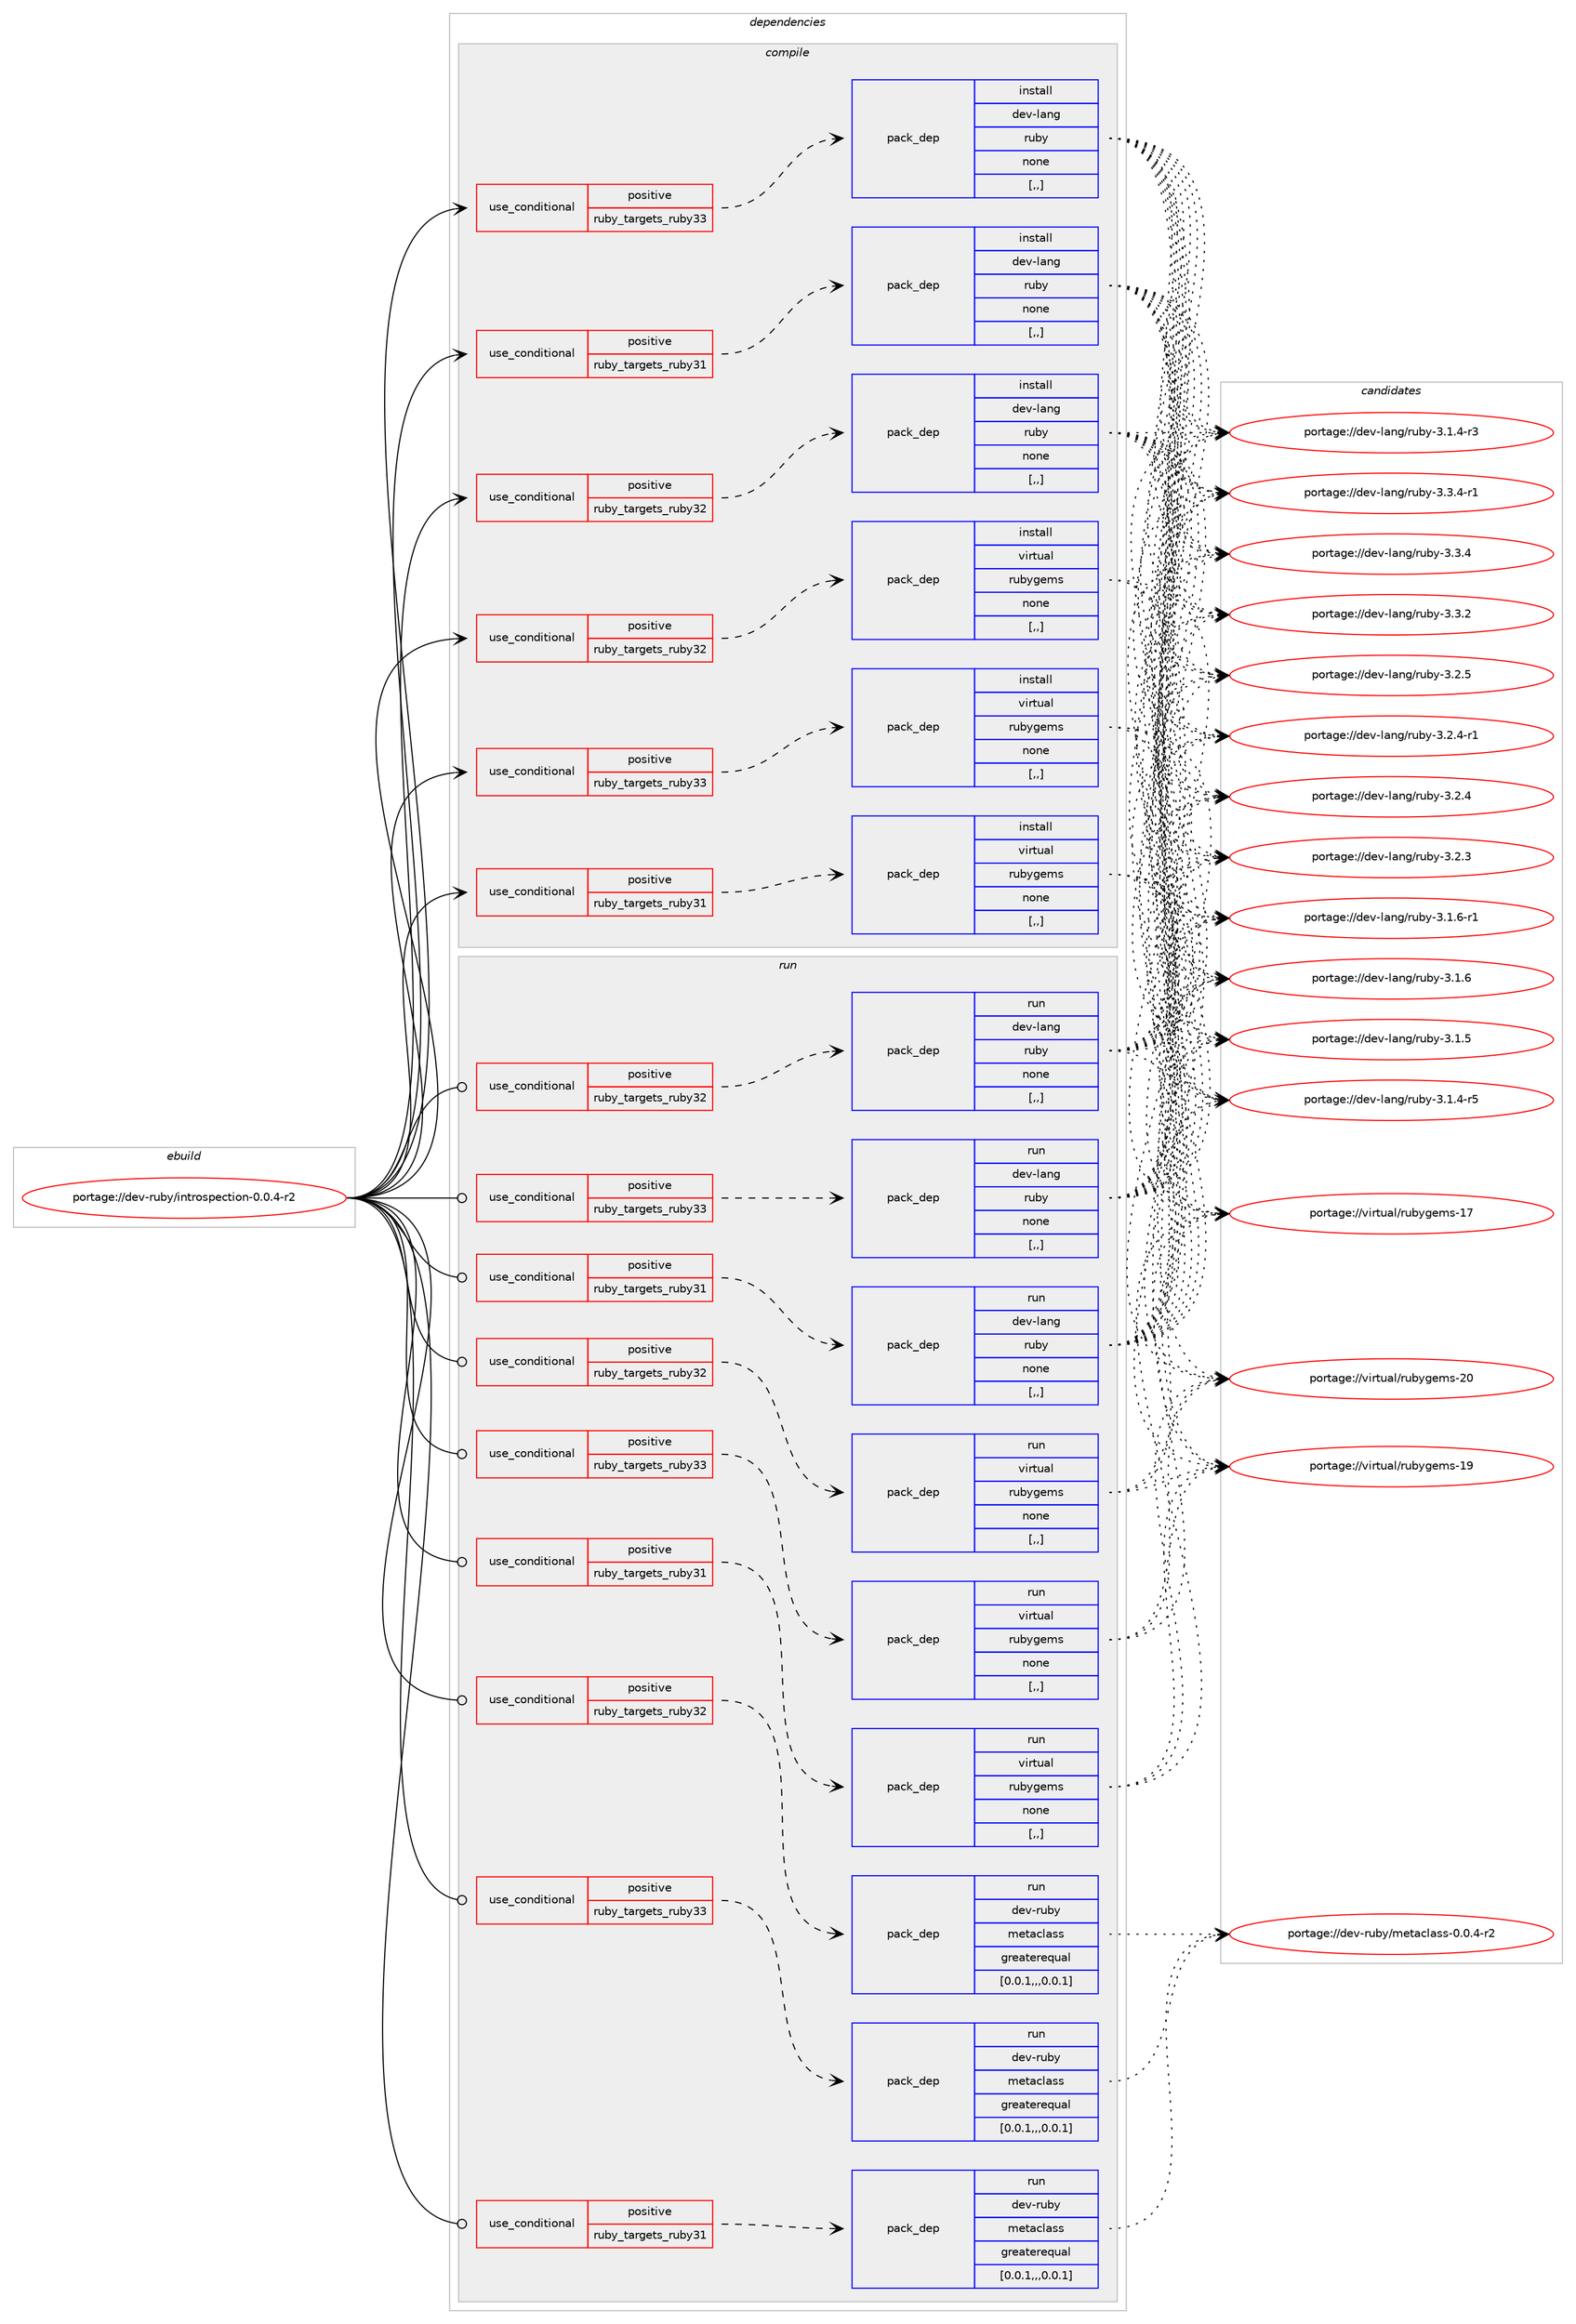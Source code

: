 digraph prolog {

# *************
# Graph options
# *************

newrank=true;
concentrate=true;
compound=true;
graph [rankdir=LR,fontname=Helvetica,fontsize=10,ranksep=1.5];#, ranksep=2.5, nodesep=0.2];
edge  [arrowhead=vee];
node  [fontname=Helvetica,fontsize=10];

# **********
# The ebuild
# **********

subgraph cluster_leftcol {
color=gray;
label=<<i>ebuild</i>>;
id [label="portage://dev-ruby/introspection-0.0.4-r2", color=red, width=4, href="../dev-ruby/introspection-0.0.4-r2.svg"];
}

# ****************
# The dependencies
# ****************

subgraph cluster_midcol {
color=gray;
label=<<i>dependencies</i>>;
subgraph cluster_compile {
fillcolor="#eeeeee";
style=filled;
label=<<i>compile</i>>;
subgraph cond49287 {
dependency187136 [label=<<TABLE BORDER="0" CELLBORDER="1" CELLSPACING="0" CELLPADDING="4"><TR><TD ROWSPAN="3" CELLPADDING="10">use_conditional</TD></TR><TR><TD>positive</TD></TR><TR><TD>ruby_targets_ruby31</TD></TR></TABLE>>, shape=none, color=red];
subgraph pack136520 {
dependency187137 [label=<<TABLE BORDER="0" CELLBORDER="1" CELLSPACING="0" CELLPADDING="4" WIDTH="220"><TR><TD ROWSPAN="6" CELLPADDING="30">pack_dep</TD></TR><TR><TD WIDTH="110">install</TD></TR><TR><TD>dev-lang</TD></TR><TR><TD>ruby</TD></TR><TR><TD>none</TD></TR><TR><TD>[,,]</TD></TR></TABLE>>, shape=none, color=blue];
}
dependency187136:e -> dependency187137:w [weight=20,style="dashed",arrowhead="vee"];
}
id:e -> dependency187136:w [weight=20,style="solid",arrowhead="vee"];
subgraph cond49288 {
dependency187138 [label=<<TABLE BORDER="0" CELLBORDER="1" CELLSPACING="0" CELLPADDING="4"><TR><TD ROWSPAN="3" CELLPADDING="10">use_conditional</TD></TR><TR><TD>positive</TD></TR><TR><TD>ruby_targets_ruby31</TD></TR></TABLE>>, shape=none, color=red];
subgraph pack136521 {
dependency187139 [label=<<TABLE BORDER="0" CELLBORDER="1" CELLSPACING="0" CELLPADDING="4" WIDTH="220"><TR><TD ROWSPAN="6" CELLPADDING="30">pack_dep</TD></TR><TR><TD WIDTH="110">install</TD></TR><TR><TD>virtual</TD></TR><TR><TD>rubygems</TD></TR><TR><TD>none</TD></TR><TR><TD>[,,]</TD></TR></TABLE>>, shape=none, color=blue];
}
dependency187138:e -> dependency187139:w [weight=20,style="dashed",arrowhead="vee"];
}
id:e -> dependency187138:w [weight=20,style="solid",arrowhead="vee"];
subgraph cond49289 {
dependency187140 [label=<<TABLE BORDER="0" CELLBORDER="1" CELLSPACING="0" CELLPADDING="4"><TR><TD ROWSPAN="3" CELLPADDING="10">use_conditional</TD></TR><TR><TD>positive</TD></TR><TR><TD>ruby_targets_ruby32</TD></TR></TABLE>>, shape=none, color=red];
subgraph pack136522 {
dependency187141 [label=<<TABLE BORDER="0" CELLBORDER="1" CELLSPACING="0" CELLPADDING="4" WIDTH="220"><TR><TD ROWSPAN="6" CELLPADDING="30">pack_dep</TD></TR><TR><TD WIDTH="110">install</TD></TR><TR><TD>dev-lang</TD></TR><TR><TD>ruby</TD></TR><TR><TD>none</TD></TR><TR><TD>[,,]</TD></TR></TABLE>>, shape=none, color=blue];
}
dependency187140:e -> dependency187141:w [weight=20,style="dashed",arrowhead="vee"];
}
id:e -> dependency187140:w [weight=20,style="solid",arrowhead="vee"];
subgraph cond49290 {
dependency187142 [label=<<TABLE BORDER="0" CELLBORDER="1" CELLSPACING="0" CELLPADDING="4"><TR><TD ROWSPAN="3" CELLPADDING="10">use_conditional</TD></TR><TR><TD>positive</TD></TR><TR><TD>ruby_targets_ruby32</TD></TR></TABLE>>, shape=none, color=red];
subgraph pack136523 {
dependency187143 [label=<<TABLE BORDER="0" CELLBORDER="1" CELLSPACING="0" CELLPADDING="4" WIDTH="220"><TR><TD ROWSPAN="6" CELLPADDING="30">pack_dep</TD></TR><TR><TD WIDTH="110">install</TD></TR><TR><TD>virtual</TD></TR><TR><TD>rubygems</TD></TR><TR><TD>none</TD></TR><TR><TD>[,,]</TD></TR></TABLE>>, shape=none, color=blue];
}
dependency187142:e -> dependency187143:w [weight=20,style="dashed",arrowhead="vee"];
}
id:e -> dependency187142:w [weight=20,style="solid",arrowhead="vee"];
subgraph cond49291 {
dependency187144 [label=<<TABLE BORDER="0" CELLBORDER="1" CELLSPACING="0" CELLPADDING="4"><TR><TD ROWSPAN="3" CELLPADDING="10">use_conditional</TD></TR><TR><TD>positive</TD></TR><TR><TD>ruby_targets_ruby33</TD></TR></TABLE>>, shape=none, color=red];
subgraph pack136524 {
dependency187145 [label=<<TABLE BORDER="0" CELLBORDER="1" CELLSPACING="0" CELLPADDING="4" WIDTH="220"><TR><TD ROWSPAN="6" CELLPADDING="30">pack_dep</TD></TR><TR><TD WIDTH="110">install</TD></TR><TR><TD>dev-lang</TD></TR><TR><TD>ruby</TD></TR><TR><TD>none</TD></TR><TR><TD>[,,]</TD></TR></TABLE>>, shape=none, color=blue];
}
dependency187144:e -> dependency187145:w [weight=20,style="dashed",arrowhead="vee"];
}
id:e -> dependency187144:w [weight=20,style="solid",arrowhead="vee"];
subgraph cond49292 {
dependency187146 [label=<<TABLE BORDER="0" CELLBORDER="1" CELLSPACING="0" CELLPADDING="4"><TR><TD ROWSPAN="3" CELLPADDING="10">use_conditional</TD></TR><TR><TD>positive</TD></TR><TR><TD>ruby_targets_ruby33</TD></TR></TABLE>>, shape=none, color=red];
subgraph pack136525 {
dependency187147 [label=<<TABLE BORDER="0" CELLBORDER="1" CELLSPACING="0" CELLPADDING="4" WIDTH="220"><TR><TD ROWSPAN="6" CELLPADDING="30">pack_dep</TD></TR><TR><TD WIDTH="110">install</TD></TR><TR><TD>virtual</TD></TR><TR><TD>rubygems</TD></TR><TR><TD>none</TD></TR><TR><TD>[,,]</TD></TR></TABLE>>, shape=none, color=blue];
}
dependency187146:e -> dependency187147:w [weight=20,style="dashed",arrowhead="vee"];
}
id:e -> dependency187146:w [weight=20,style="solid",arrowhead="vee"];
}
subgraph cluster_compileandrun {
fillcolor="#eeeeee";
style=filled;
label=<<i>compile and run</i>>;
}
subgraph cluster_run {
fillcolor="#eeeeee";
style=filled;
label=<<i>run</i>>;
subgraph cond49293 {
dependency187148 [label=<<TABLE BORDER="0" CELLBORDER="1" CELLSPACING="0" CELLPADDING="4"><TR><TD ROWSPAN="3" CELLPADDING="10">use_conditional</TD></TR><TR><TD>positive</TD></TR><TR><TD>ruby_targets_ruby31</TD></TR></TABLE>>, shape=none, color=red];
subgraph pack136526 {
dependency187149 [label=<<TABLE BORDER="0" CELLBORDER="1" CELLSPACING="0" CELLPADDING="4" WIDTH="220"><TR><TD ROWSPAN="6" CELLPADDING="30">pack_dep</TD></TR><TR><TD WIDTH="110">run</TD></TR><TR><TD>dev-lang</TD></TR><TR><TD>ruby</TD></TR><TR><TD>none</TD></TR><TR><TD>[,,]</TD></TR></TABLE>>, shape=none, color=blue];
}
dependency187148:e -> dependency187149:w [weight=20,style="dashed",arrowhead="vee"];
}
id:e -> dependency187148:w [weight=20,style="solid",arrowhead="odot"];
subgraph cond49294 {
dependency187150 [label=<<TABLE BORDER="0" CELLBORDER="1" CELLSPACING="0" CELLPADDING="4"><TR><TD ROWSPAN="3" CELLPADDING="10">use_conditional</TD></TR><TR><TD>positive</TD></TR><TR><TD>ruby_targets_ruby31</TD></TR></TABLE>>, shape=none, color=red];
subgraph pack136527 {
dependency187151 [label=<<TABLE BORDER="0" CELLBORDER="1" CELLSPACING="0" CELLPADDING="4" WIDTH="220"><TR><TD ROWSPAN="6" CELLPADDING="30">pack_dep</TD></TR><TR><TD WIDTH="110">run</TD></TR><TR><TD>dev-ruby</TD></TR><TR><TD>metaclass</TD></TR><TR><TD>greaterequal</TD></TR><TR><TD>[0.0.1,,,0.0.1]</TD></TR></TABLE>>, shape=none, color=blue];
}
dependency187150:e -> dependency187151:w [weight=20,style="dashed",arrowhead="vee"];
}
id:e -> dependency187150:w [weight=20,style="solid",arrowhead="odot"];
subgraph cond49295 {
dependency187152 [label=<<TABLE BORDER="0" CELLBORDER="1" CELLSPACING="0" CELLPADDING="4"><TR><TD ROWSPAN="3" CELLPADDING="10">use_conditional</TD></TR><TR><TD>positive</TD></TR><TR><TD>ruby_targets_ruby31</TD></TR></TABLE>>, shape=none, color=red];
subgraph pack136528 {
dependency187153 [label=<<TABLE BORDER="0" CELLBORDER="1" CELLSPACING="0" CELLPADDING="4" WIDTH="220"><TR><TD ROWSPAN="6" CELLPADDING="30">pack_dep</TD></TR><TR><TD WIDTH="110">run</TD></TR><TR><TD>virtual</TD></TR><TR><TD>rubygems</TD></TR><TR><TD>none</TD></TR><TR><TD>[,,]</TD></TR></TABLE>>, shape=none, color=blue];
}
dependency187152:e -> dependency187153:w [weight=20,style="dashed",arrowhead="vee"];
}
id:e -> dependency187152:w [weight=20,style="solid",arrowhead="odot"];
subgraph cond49296 {
dependency187154 [label=<<TABLE BORDER="0" CELLBORDER="1" CELLSPACING="0" CELLPADDING="4"><TR><TD ROWSPAN="3" CELLPADDING="10">use_conditional</TD></TR><TR><TD>positive</TD></TR><TR><TD>ruby_targets_ruby32</TD></TR></TABLE>>, shape=none, color=red];
subgraph pack136529 {
dependency187155 [label=<<TABLE BORDER="0" CELLBORDER="1" CELLSPACING="0" CELLPADDING="4" WIDTH="220"><TR><TD ROWSPAN="6" CELLPADDING="30">pack_dep</TD></TR><TR><TD WIDTH="110">run</TD></TR><TR><TD>dev-lang</TD></TR><TR><TD>ruby</TD></TR><TR><TD>none</TD></TR><TR><TD>[,,]</TD></TR></TABLE>>, shape=none, color=blue];
}
dependency187154:e -> dependency187155:w [weight=20,style="dashed",arrowhead="vee"];
}
id:e -> dependency187154:w [weight=20,style="solid",arrowhead="odot"];
subgraph cond49297 {
dependency187156 [label=<<TABLE BORDER="0" CELLBORDER="1" CELLSPACING="0" CELLPADDING="4"><TR><TD ROWSPAN="3" CELLPADDING="10">use_conditional</TD></TR><TR><TD>positive</TD></TR><TR><TD>ruby_targets_ruby32</TD></TR></TABLE>>, shape=none, color=red];
subgraph pack136530 {
dependency187157 [label=<<TABLE BORDER="0" CELLBORDER="1" CELLSPACING="0" CELLPADDING="4" WIDTH="220"><TR><TD ROWSPAN="6" CELLPADDING="30">pack_dep</TD></TR><TR><TD WIDTH="110">run</TD></TR><TR><TD>dev-ruby</TD></TR><TR><TD>metaclass</TD></TR><TR><TD>greaterequal</TD></TR><TR><TD>[0.0.1,,,0.0.1]</TD></TR></TABLE>>, shape=none, color=blue];
}
dependency187156:e -> dependency187157:w [weight=20,style="dashed",arrowhead="vee"];
}
id:e -> dependency187156:w [weight=20,style="solid",arrowhead="odot"];
subgraph cond49298 {
dependency187158 [label=<<TABLE BORDER="0" CELLBORDER="1" CELLSPACING="0" CELLPADDING="4"><TR><TD ROWSPAN="3" CELLPADDING="10">use_conditional</TD></TR><TR><TD>positive</TD></TR><TR><TD>ruby_targets_ruby32</TD></TR></TABLE>>, shape=none, color=red];
subgraph pack136531 {
dependency187159 [label=<<TABLE BORDER="0" CELLBORDER="1" CELLSPACING="0" CELLPADDING="4" WIDTH="220"><TR><TD ROWSPAN="6" CELLPADDING="30">pack_dep</TD></TR><TR><TD WIDTH="110">run</TD></TR><TR><TD>virtual</TD></TR><TR><TD>rubygems</TD></TR><TR><TD>none</TD></TR><TR><TD>[,,]</TD></TR></TABLE>>, shape=none, color=blue];
}
dependency187158:e -> dependency187159:w [weight=20,style="dashed",arrowhead="vee"];
}
id:e -> dependency187158:w [weight=20,style="solid",arrowhead="odot"];
subgraph cond49299 {
dependency187160 [label=<<TABLE BORDER="0" CELLBORDER="1" CELLSPACING="0" CELLPADDING="4"><TR><TD ROWSPAN="3" CELLPADDING="10">use_conditional</TD></TR><TR><TD>positive</TD></TR><TR><TD>ruby_targets_ruby33</TD></TR></TABLE>>, shape=none, color=red];
subgraph pack136532 {
dependency187161 [label=<<TABLE BORDER="0" CELLBORDER="1" CELLSPACING="0" CELLPADDING="4" WIDTH="220"><TR><TD ROWSPAN="6" CELLPADDING="30">pack_dep</TD></TR><TR><TD WIDTH="110">run</TD></TR><TR><TD>dev-lang</TD></TR><TR><TD>ruby</TD></TR><TR><TD>none</TD></TR><TR><TD>[,,]</TD></TR></TABLE>>, shape=none, color=blue];
}
dependency187160:e -> dependency187161:w [weight=20,style="dashed",arrowhead="vee"];
}
id:e -> dependency187160:w [weight=20,style="solid",arrowhead="odot"];
subgraph cond49300 {
dependency187162 [label=<<TABLE BORDER="0" CELLBORDER="1" CELLSPACING="0" CELLPADDING="4"><TR><TD ROWSPAN="3" CELLPADDING="10">use_conditional</TD></TR><TR><TD>positive</TD></TR><TR><TD>ruby_targets_ruby33</TD></TR></TABLE>>, shape=none, color=red];
subgraph pack136533 {
dependency187163 [label=<<TABLE BORDER="0" CELLBORDER="1" CELLSPACING="0" CELLPADDING="4" WIDTH="220"><TR><TD ROWSPAN="6" CELLPADDING="30">pack_dep</TD></TR><TR><TD WIDTH="110">run</TD></TR><TR><TD>dev-ruby</TD></TR><TR><TD>metaclass</TD></TR><TR><TD>greaterequal</TD></TR><TR><TD>[0.0.1,,,0.0.1]</TD></TR></TABLE>>, shape=none, color=blue];
}
dependency187162:e -> dependency187163:w [weight=20,style="dashed",arrowhead="vee"];
}
id:e -> dependency187162:w [weight=20,style="solid",arrowhead="odot"];
subgraph cond49301 {
dependency187164 [label=<<TABLE BORDER="0" CELLBORDER="1" CELLSPACING="0" CELLPADDING="4"><TR><TD ROWSPAN="3" CELLPADDING="10">use_conditional</TD></TR><TR><TD>positive</TD></TR><TR><TD>ruby_targets_ruby33</TD></TR></TABLE>>, shape=none, color=red];
subgraph pack136534 {
dependency187165 [label=<<TABLE BORDER="0" CELLBORDER="1" CELLSPACING="0" CELLPADDING="4" WIDTH="220"><TR><TD ROWSPAN="6" CELLPADDING="30">pack_dep</TD></TR><TR><TD WIDTH="110">run</TD></TR><TR><TD>virtual</TD></TR><TR><TD>rubygems</TD></TR><TR><TD>none</TD></TR><TR><TD>[,,]</TD></TR></TABLE>>, shape=none, color=blue];
}
dependency187164:e -> dependency187165:w [weight=20,style="dashed",arrowhead="vee"];
}
id:e -> dependency187164:w [weight=20,style="solid",arrowhead="odot"];
}
}

# **************
# The candidates
# **************

subgraph cluster_choices {
rank=same;
color=gray;
label=<<i>candidates</i>>;

subgraph choice136520 {
color=black;
nodesep=1;
choice100101118451089711010347114117981214551465146524511449 [label="portage://dev-lang/ruby-3.3.4-r1", color=red, width=4,href="../dev-lang/ruby-3.3.4-r1.svg"];
choice10010111845108971101034711411798121455146514652 [label="portage://dev-lang/ruby-3.3.4", color=red, width=4,href="../dev-lang/ruby-3.3.4.svg"];
choice10010111845108971101034711411798121455146514650 [label="portage://dev-lang/ruby-3.3.2", color=red, width=4,href="../dev-lang/ruby-3.3.2.svg"];
choice10010111845108971101034711411798121455146504653 [label="portage://dev-lang/ruby-3.2.5", color=red, width=4,href="../dev-lang/ruby-3.2.5.svg"];
choice100101118451089711010347114117981214551465046524511449 [label="portage://dev-lang/ruby-3.2.4-r1", color=red, width=4,href="../dev-lang/ruby-3.2.4-r1.svg"];
choice10010111845108971101034711411798121455146504652 [label="portage://dev-lang/ruby-3.2.4", color=red, width=4,href="../dev-lang/ruby-3.2.4.svg"];
choice10010111845108971101034711411798121455146504651 [label="portage://dev-lang/ruby-3.2.3", color=red, width=4,href="../dev-lang/ruby-3.2.3.svg"];
choice100101118451089711010347114117981214551464946544511449 [label="portage://dev-lang/ruby-3.1.6-r1", color=red, width=4,href="../dev-lang/ruby-3.1.6-r1.svg"];
choice10010111845108971101034711411798121455146494654 [label="portage://dev-lang/ruby-3.1.6", color=red, width=4,href="../dev-lang/ruby-3.1.6.svg"];
choice10010111845108971101034711411798121455146494653 [label="portage://dev-lang/ruby-3.1.5", color=red, width=4,href="../dev-lang/ruby-3.1.5.svg"];
choice100101118451089711010347114117981214551464946524511453 [label="portage://dev-lang/ruby-3.1.4-r5", color=red, width=4,href="../dev-lang/ruby-3.1.4-r5.svg"];
choice100101118451089711010347114117981214551464946524511451 [label="portage://dev-lang/ruby-3.1.4-r3", color=red, width=4,href="../dev-lang/ruby-3.1.4-r3.svg"];
dependency187137:e -> choice100101118451089711010347114117981214551465146524511449:w [style=dotted,weight="100"];
dependency187137:e -> choice10010111845108971101034711411798121455146514652:w [style=dotted,weight="100"];
dependency187137:e -> choice10010111845108971101034711411798121455146514650:w [style=dotted,weight="100"];
dependency187137:e -> choice10010111845108971101034711411798121455146504653:w [style=dotted,weight="100"];
dependency187137:e -> choice100101118451089711010347114117981214551465046524511449:w [style=dotted,weight="100"];
dependency187137:e -> choice10010111845108971101034711411798121455146504652:w [style=dotted,weight="100"];
dependency187137:e -> choice10010111845108971101034711411798121455146504651:w [style=dotted,weight="100"];
dependency187137:e -> choice100101118451089711010347114117981214551464946544511449:w [style=dotted,weight="100"];
dependency187137:e -> choice10010111845108971101034711411798121455146494654:w [style=dotted,weight="100"];
dependency187137:e -> choice10010111845108971101034711411798121455146494653:w [style=dotted,weight="100"];
dependency187137:e -> choice100101118451089711010347114117981214551464946524511453:w [style=dotted,weight="100"];
dependency187137:e -> choice100101118451089711010347114117981214551464946524511451:w [style=dotted,weight="100"];
}
subgraph choice136521 {
color=black;
nodesep=1;
choice118105114116117971084711411798121103101109115455048 [label="portage://virtual/rubygems-20", color=red, width=4,href="../virtual/rubygems-20.svg"];
choice118105114116117971084711411798121103101109115454957 [label="portage://virtual/rubygems-19", color=red, width=4,href="../virtual/rubygems-19.svg"];
choice118105114116117971084711411798121103101109115454955 [label="portage://virtual/rubygems-17", color=red, width=4,href="../virtual/rubygems-17.svg"];
dependency187139:e -> choice118105114116117971084711411798121103101109115455048:w [style=dotted,weight="100"];
dependency187139:e -> choice118105114116117971084711411798121103101109115454957:w [style=dotted,weight="100"];
dependency187139:e -> choice118105114116117971084711411798121103101109115454955:w [style=dotted,weight="100"];
}
subgraph choice136522 {
color=black;
nodesep=1;
choice100101118451089711010347114117981214551465146524511449 [label="portage://dev-lang/ruby-3.3.4-r1", color=red, width=4,href="../dev-lang/ruby-3.3.4-r1.svg"];
choice10010111845108971101034711411798121455146514652 [label="portage://dev-lang/ruby-3.3.4", color=red, width=4,href="../dev-lang/ruby-3.3.4.svg"];
choice10010111845108971101034711411798121455146514650 [label="portage://dev-lang/ruby-3.3.2", color=red, width=4,href="../dev-lang/ruby-3.3.2.svg"];
choice10010111845108971101034711411798121455146504653 [label="portage://dev-lang/ruby-3.2.5", color=red, width=4,href="../dev-lang/ruby-3.2.5.svg"];
choice100101118451089711010347114117981214551465046524511449 [label="portage://dev-lang/ruby-3.2.4-r1", color=red, width=4,href="../dev-lang/ruby-3.2.4-r1.svg"];
choice10010111845108971101034711411798121455146504652 [label="portage://dev-lang/ruby-3.2.4", color=red, width=4,href="../dev-lang/ruby-3.2.4.svg"];
choice10010111845108971101034711411798121455146504651 [label="portage://dev-lang/ruby-3.2.3", color=red, width=4,href="../dev-lang/ruby-3.2.3.svg"];
choice100101118451089711010347114117981214551464946544511449 [label="portage://dev-lang/ruby-3.1.6-r1", color=red, width=4,href="../dev-lang/ruby-3.1.6-r1.svg"];
choice10010111845108971101034711411798121455146494654 [label="portage://dev-lang/ruby-3.1.6", color=red, width=4,href="../dev-lang/ruby-3.1.6.svg"];
choice10010111845108971101034711411798121455146494653 [label="portage://dev-lang/ruby-3.1.5", color=red, width=4,href="../dev-lang/ruby-3.1.5.svg"];
choice100101118451089711010347114117981214551464946524511453 [label="portage://dev-lang/ruby-3.1.4-r5", color=red, width=4,href="../dev-lang/ruby-3.1.4-r5.svg"];
choice100101118451089711010347114117981214551464946524511451 [label="portage://dev-lang/ruby-3.1.4-r3", color=red, width=4,href="../dev-lang/ruby-3.1.4-r3.svg"];
dependency187141:e -> choice100101118451089711010347114117981214551465146524511449:w [style=dotted,weight="100"];
dependency187141:e -> choice10010111845108971101034711411798121455146514652:w [style=dotted,weight="100"];
dependency187141:e -> choice10010111845108971101034711411798121455146514650:w [style=dotted,weight="100"];
dependency187141:e -> choice10010111845108971101034711411798121455146504653:w [style=dotted,weight="100"];
dependency187141:e -> choice100101118451089711010347114117981214551465046524511449:w [style=dotted,weight="100"];
dependency187141:e -> choice10010111845108971101034711411798121455146504652:w [style=dotted,weight="100"];
dependency187141:e -> choice10010111845108971101034711411798121455146504651:w [style=dotted,weight="100"];
dependency187141:e -> choice100101118451089711010347114117981214551464946544511449:w [style=dotted,weight="100"];
dependency187141:e -> choice10010111845108971101034711411798121455146494654:w [style=dotted,weight="100"];
dependency187141:e -> choice10010111845108971101034711411798121455146494653:w [style=dotted,weight="100"];
dependency187141:e -> choice100101118451089711010347114117981214551464946524511453:w [style=dotted,weight="100"];
dependency187141:e -> choice100101118451089711010347114117981214551464946524511451:w [style=dotted,weight="100"];
}
subgraph choice136523 {
color=black;
nodesep=1;
choice118105114116117971084711411798121103101109115455048 [label="portage://virtual/rubygems-20", color=red, width=4,href="../virtual/rubygems-20.svg"];
choice118105114116117971084711411798121103101109115454957 [label="portage://virtual/rubygems-19", color=red, width=4,href="../virtual/rubygems-19.svg"];
choice118105114116117971084711411798121103101109115454955 [label="portage://virtual/rubygems-17", color=red, width=4,href="../virtual/rubygems-17.svg"];
dependency187143:e -> choice118105114116117971084711411798121103101109115455048:w [style=dotted,weight="100"];
dependency187143:e -> choice118105114116117971084711411798121103101109115454957:w [style=dotted,weight="100"];
dependency187143:e -> choice118105114116117971084711411798121103101109115454955:w [style=dotted,weight="100"];
}
subgraph choice136524 {
color=black;
nodesep=1;
choice100101118451089711010347114117981214551465146524511449 [label="portage://dev-lang/ruby-3.3.4-r1", color=red, width=4,href="../dev-lang/ruby-3.3.4-r1.svg"];
choice10010111845108971101034711411798121455146514652 [label="portage://dev-lang/ruby-3.3.4", color=red, width=4,href="../dev-lang/ruby-3.3.4.svg"];
choice10010111845108971101034711411798121455146514650 [label="portage://dev-lang/ruby-3.3.2", color=red, width=4,href="../dev-lang/ruby-3.3.2.svg"];
choice10010111845108971101034711411798121455146504653 [label="portage://dev-lang/ruby-3.2.5", color=red, width=4,href="../dev-lang/ruby-3.2.5.svg"];
choice100101118451089711010347114117981214551465046524511449 [label="portage://dev-lang/ruby-3.2.4-r1", color=red, width=4,href="../dev-lang/ruby-3.2.4-r1.svg"];
choice10010111845108971101034711411798121455146504652 [label="portage://dev-lang/ruby-3.2.4", color=red, width=4,href="../dev-lang/ruby-3.2.4.svg"];
choice10010111845108971101034711411798121455146504651 [label="portage://dev-lang/ruby-3.2.3", color=red, width=4,href="../dev-lang/ruby-3.2.3.svg"];
choice100101118451089711010347114117981214551464946544511449 [label="portage://dev-lang/ruby-3.1.6-r1", color=red, width=4,href="../dev-lang/ruby-3.1.6-r1.svg"];
choice10010111845108971101034711411798121455146494654 [label="portage://dev-lang/ruby-3.1.6", color=red, width=4,href="../dev-lang/ruby-3.1.6.svg"];
choice10010111845108971101034711411798121455146494653 [label="portage://dev-lang/ruby-3.1.5", color=red, width=4,href="../dev-lang/ruby-3.1.5.svg"];
choice100101118451089711010347114117981214551464946524511453 [label="portage://dev-lang/ruby-3.1.4-r5", color=red, width=4,href="../dev-lang/ruby-3.1.4-r5.svg"];
choice100101118451089711010347114117981214551464946524511451 [label="portage://dev-lang/ruby-3.1.4-r3", color=red, width=4,href="../dev-lang/ruby-3.1.4-r3.svg"];
dependency187145:e -> choice100101118451089711010347114117981214551465146524511449:w [style=dotted,weight="100"];
dependency187145:e -> choice10010111845108971101034711411798121455146514652:w [style=dotted,weight="100"];
dependency187145:e -> choice10010111845108971101034711411798121455146514650:w [style=dotted,weight="100"];
dependency187145:e -> choice10010111845108971101034711411798121455146504653:w [style=dotted,weight="100"];
dependency187145:e -> choice100101118451089711010347114117981214551465046524511449:w [style=dotted,weight="100"];
dependency187145:e -> choice10010111845108971101034711411798121455146504652:w [style=dotted,weight="100"];
dependency187145:e -> choice10010111845108971101034711411798121455146504651:w [style=dotted,weight="100"];
dependency187145:e -> choice100101118451089711010347114117981214551464946544511449:w [style=dotted,weight="100"];
dependency187145:e -> choice10010111845108971101034711411798121455146494654:w [style=dotted,weight="100"];
dependency187145:e -> choice10010111845108971101034711411798121455146494653:w [style=dotted,weight="100"];
dependency187145:e -> choice100101118451089711010347114117981214551464946524511453:w [style=dotted,weight="100"];
dependency187145:e -> choice100101118451089711010347114117981214551464946524511451:w [style=dotted,weight="100"];
}
subgraph choice136525 {
color=black;
nodesep=1;
choice118105114116117971084711411798121103101109115455048 [label="portage://virtual/rubygems-20", color=red, width=4,href="../virtual/rubygems-20.svg"];
choice118105114116117971084711411798121103101109115454957 [label="portage://virtual/rubygems-19", color=red, width=4,href="../virtual/rubygems-19.svg"];
choice118105114116117971084711411798121103101109115454955 [label="portage://virtual/rubygems-17", color=red, width=4,href="../virtual/rubygems-17.svg"];
dependency187147:e -> choice118105114116117971084711411798121103101109115455048:w [style=dotted,weight="100"];
dependency187147:e -> choice118105114116117971084711411798121103101109115454957:w [style=dotted,weight="100"];
dependency187147:e -> choice118105114116117971084711411798121103101109115454955:w [style=dotted,weight="100"];
}
subgraph choice136526 {
color=black;
nodesep=1;
choice100101118451089711010347114117981214551465146524511449 [label="portage://dev-lang/ruby-3.3.4-r1", color=red, width=4,href="../dev-lang/ruby-3.3.4-r1.svg"];
choice10010111845108971101034711411798121455146514652 [label="portage://dev-lang/ruby-3.3.4", color=red, width=4,href="../dev-lang/ruby-3.3.4.svg"];
choice10010111845108971101034711411798121455146514650 [label="portage://dev-lang/ruby-3.3.2", color=red, width=4,href="../dev-lang/ruby-3.3.2.svg"];
choice10010111845108971101034711411798121455146504653 [label="portage://dev-lang/ruby-3.2.5", color=red, width=4,href="../dev-lang/ruby-3.2.5.svg"];
choice100101118451089711010347114117981214551465046524511449 [label="portage://dev-lang/ruby-3.2.4-r1", color=red, width=4,href="../dev-lang/ruby-3.2.4-r1.svg"];
choice10010111845108971101034711411798121455146504652 [label="portage://dev-lang/ruby-3.2.4", color=red, width=4,href="../dev-lang/ruby-3.2.4.svg"];
choice10010111845108971101034711411798121455146504651 [label="portage://dev-lang/ruby-3.2.3", color=red, width=4,href="../dev-lang/ruby-3.2.3.svg"];
choice100101118451089711010347114117981214551464946544511449 [label="portage://dev-lang/ruby-3.1.6-r1", color=red, width=4,href="../dev-lang/ruby-3.1.6-r1.svg"];
choice10010111845108971101034711411798121455146494654 [label="portage://dev-lang/ruby-3.1.6", color=red, width=4,href="../dev-lang/ruby-3.1.6.svg"];
choice10010111845108971101034711411798121455146494653 [label="portage://dev-lang/ruby-3.1.5", color=red, width=4,href="../dev-lang/ruby-3.1.5.svg"];
choice100101118451089711010347114117981214551464946524511453 [label="portage://dev-lang/ruby-3.1.4-r5", color=red, width=4,href="../dev-lang/ruby-3.1.4-r5.svg"];
choice100101118451089711010347114117981214551464946524511451 [label="portage://dev-lang/ruby-3.1.4-r3", color=red, width=4,href="../dev-lang/ruby-3.1.4-r3.svg"];
dependency187149:e -> choice100101118451089711010347114117981214551465146524511449:w [style=dotted,weight="100"];
dependency187149:e -> choice10010111845108971101034711411798121455146514652:w [style=dotted,weight="100"];
dependency187149:e -> choice10010111845108971101034711411798121455146514650:w [style=dotted,weight="100"];
dependency187149:e -> choice10010111845108971101034711411798121455146504653:w [style=dotted,weight="100"];
dependency187149:e -> choice100101118451089711010347114117981214551465046524511449:w [style=dotted,weight="100"];
dependency187149:e -> choice10010111845108971101034711411798121455146504652:w [style=dotted,weight="100"];
dependency187149:e -> choice10010111845108971101034711411798121455146504651:w [style=dotted,weight="100"];
dependency187149:e -> choice100101118451089711010347114117981214551464946544511449:w [style=dotted,weight="100"];
dependency187149:e -> choice10010111845108971101034711411798121455146494654:w [style=dotted,weight="100"];
dependency187149:e -> choice10010111845108971101034711411798121455146494653:w [style=dotted,weight="100"];
dependency187149:e -> choice100101118451089711010347114117981214551464946524511453:w [style=dotted,weight="100"];
dependency187149:e -> choice100101118451089711010347114117981214551464946524511451:w [style=dotted,weight="100"];
}
subgraph choice136527 {
color=black;
nodesep=1;
choice1001011184511411798121471091011169799108971151154548464846524511450 [label="portage://dev-ruby/metaclass-0.0.4-r2", color=red, width=4,href="../dev-ruby/metaclass-0.0.4-r2.svg"];
dependency187151:e -> choice1001011184511411798121471091011169799108971151154548464846524511450:w [style=dotted,weight="100"];
}
subgraph choice136528 {
color=black;
nodesep=1;
choice118105114116117971084711411798121103101109115455048 [label="portage://virtual/rubygems-20", color=red, width=4,href="../virtual/rubygems-20.svg"];
choice118105114116117971084711411798121103101109115454957 [label="portage://virtual/rubygems-19", color=red, width=4,href="../virtual/rubygems-19.svg"];
choice118105114116117971084711411798121103101109115454955 [label="portage://virtual/rubygems-17", color=red, width=4,href="../virtual/rubygems-17.svg"];
dependency187153:e -> choice118105114116117971084711411798121103101109115455048:w [style=dotted,weight="100"];
dependency187153:e -> choice118105114116117971084711411798121103101109115454957:w [style=dotted,weight="100"];
dependency187153:e -> choice118105114116117971084711411798121103101109115454955:w [style=dotted,weight="100"];
}
subgraph choice136529 {
color=black;
nodesep=1;
choice100101118451089711010347114117981214551465146524511449 [label="portage://dev-lang/ruby-3.3.4-r1", color=red, width=4,href="../dev-lang/ruby-3.3.4-r1.svg"];
choice10010111845108971101034711411798121455146514652 [label="portage://dev-lang/ruby-3.3.4", color=red, width=4,href="../dev-lang/ruby-3.3.4.svg"];
choice10010111845108971101034711411798121455146514650 [label="portage://dev-lang/ruby-3.3.2", color=red, width=4,href="../dev-lang/ruby-3.3.2.svg"];
choice10010111845108971101034711411798121455146504653 [label="portage://dev-lang/ruby-3.2.5", color=red, width=4,href="../dev-lang/ruby-3.2.5.svg"];
choice100101118451089711010347114117981214551465046524511449 [label="portage://dev-lang/ruby-3.2.4-r1", color=red, width=4,href="../dev-lang/ruby-3.2.4-r1.svg"];
choice10010111845108971101034711411798121455146504652 [label="portage://dev-lang/ruby-3.2.4", color=red, width=4,href="../dev-lang/ruby-3.2.4.svg"];
choice10010111845108971101034711411798121455146504651 [label="portage://dev-lang/ruby-3.2.3", color=red, width=4,href="../dev-lang/ruby-3.2.3.svg"];
choice100101118451089711010347114117981214551464946544511449 [label="portage://dev-lang/ruby-3.1.6-r1", color=red, width=4,href="../dev-lang/ruby-3.1.6-r1.svg"];
choice10010111845108971101034711411798121455146494654 [label="portage://dev-lang/ruby-3.1.6", color=red, width=4,href="../dev-lang/ruby-3.1.6.svg"];
choice10010111845108971101034711411798121455146494653 [label="portage://dev-lang/ruby-3.1.5", color=red, width=4,href="../dev-lang/ruby-3.1.5.svg"];
choice100101118451089711010347114117981214551464946524511453 [label="portage://dev-lang/ruby-3.1.4-r5", color=red, width=4,href="../dev-lang/ruby-3.1.4-r5.svg"];
choice100101118451089711010347114117981214551464946524511451 [label="portage://dev-lang/ruby-3.1.4-r3", color=red, width=4,href="../dev-lang/ruby-3.1.4-r3.svg"];
dependency187155:e -> choice100101118451089711010347114117981214551465146524511449:w [style=dotted,weight="100"];
dependency187155:e -> choice10010111845108971101034711411798121455146514652:w [style=dotted,weight="100"];
dependency187155:e -> choice10010111845108971101034711411798121455146514650:w [style=dotted,weight="100"];
dependency187155:e -> choice10010111845108971101034711411798121455146504653:w [style=dotted,weight="100"];
dependency187155:e -> choice100101118451089711010347114117981214551465046524511449:w [style=dotted,weight="100"];
dependency187155:e -> choice10010111845108971101034711411798121455146504652:w [style=dotted,weight="100"];
dependency187155:e -> choice10010111845108971101034711411798121455146504651:w [style=dotted,weight="100"];
dependency187155:e -> choice100101118451089711010347114117981214551464946544511449:w [style=dotted,weight="100"];
dependency187155:e -> choice10010111845108971101034711411798121455146494654:w [style=dotted,weight="100"];
dependency187155:e -> choice10010111845108971101034711411798121455146494653:w [style=dotted,weight="100"];
dependency187155:e -> choice100101118451089711010347114117981214551464946524511453:w [style=dotted,weight="100"];
dependency187155:e -> choice100101118451089711010347114117981214551464946524511451:w [style=dotted,weight="100"];
}
subgraph choice136530 {
color=black;
nodesep=1;
choice1001011184511411798121471091011169799108971151154548464846524511450 [label="portage://dev-ruby/metaclass-0.0.4-r2", color=red, width=4,href="../dev-ruby/metaclass-0.0.4-r2.svg"];
dependency187157:e -> choice1001011184511411798121471091011169799108971151154548464846524511450:w [style=dotted,weight="100"];
}
subgraph choice136531 {
color=black;
nodesep=1;
choice118105114116117971084711411798121103101109115455048 [label="portage://virtual/rubygems-20", color=red, width=4,href="../virtual/rubygems-20.svg"];
choice118105114116117971084711411798121103101109115454957 [label="portage://virtual/rubygems-19", color=red, width=4,href="../virtual/rubygems-19.svg"];
choice118105114116117971084711411798121103101109115454955 [label="portage://virtual/rubygems-17", color=red, width=4,href="../virtual/rubygems-17.svg"];
dependency187159:e -> choice118105114116117971084711411798121103101109115455048:w [style=dotted,weight="100"];
dependency187159:e -> choice118105114116117971084711411798121103101109115454957:w [style=dotted,weight="100"];
dependency187159:e -> choice118105114116117971084711411798121103101109115454955:w [style=dotted,weight="100"];
}
subgraph choice136532 {
color=black;
nodesep=1;
choice100101118451089711010347114117981214551465146524511449 [label="portage://dev-lang/ruby-3.3.4-r1", color=red, width=4,href="../dev-lang/ruby-3.3.4-r1.svg"];
choice10010111845108971101034711411798121455146514652 [label="portage://dev-lang/ruby-3.3.4", color=red, width=4,href="../dev-lang/ruby-3.3.4.svg"];
choice10010111845108971101034711411798121455146514650 [label="portage://dev-lang/ruby-3.3.2", color=red, width=4,href="../dev-lang/ruby-3.3.2.svg"];
choice10010111845108971101034711411798121455146504653 [label="portage://dev-lang/ruby-3.2.5", color=red, width=4,href="../dev-lang/ruby-3.2.5.svg"];
choice100101118451089711010347114117981214551465046524511449 [label="portage://dev-lang/ruby-3.2.4-r1", color=red, width=4,href="../dev-lang/ruby-3.2.4-r1.svg"];
choice10010111845108971101034711411798121455146504652 [label="portage://dev-lang/ruby-3.2.4", color=red, width=4,href="../dev-lang/ruby-3.2.4.svg"];
choice10010111845108971101034711411798121455146504651 [label="portage://dev-lang/ruby-3.2.3", color=red, width=4,href="../dev-lang/ruby-3.2.3.svg"];
choice100101118451089711010347114117981214551464946544511449 [label="portage://dev-lang/ruby-3.1.6-r1", color=red, width=4,href="../dev-lang/ruby-3.1.6-r1.svg"];
choice10010111845108971101034711411798121455146494654 [label="portage://dev-lang/ruby-3.1.6", color=red, width=4,href="../dev-lang/ruby-3.1.6.svg"];
choice10010111845108971101034711411798121455146494653 [label="portage://dev-lang/ruby-3.1.5", color=red, width=4,href="../dev-lang/ruby-3.1.5.svg"];
choice100101118451089711010347114117981214551464946524511453 [label="portage://dev-lang/ruby-3.1.4-r5", color=red, width=4,href="../dev-lang/ruby-3.1.4-r5.svg"];
choice100101118451089711010347114117981214551464946524511451 [label="portage://dev-lang/ruby-3.1.4-r3", color=red, width=4,href="../dev-lang/ruby-3.1.4-r3.svg"];
dependency187161:e -> choice100101118451089711010347114117981214551465146524511449:w [style=dotted,weight="100"];
dependency187161:e -> choice10010111845108971101034711411798121455146514652:w [style=dotted,weight="100"];
dependency187161:e -> choice10010111845108971101034711411798121455146514650:w [style=dotted,weight="100"];
dependency187161:e -> choice10010111845108971101034711411798121455146504653:w [style=dotted,weight="100"];
dependency187161:e -> choice100101118451089711010347114117981214551465046524511449:w [style=dotted,weight="100"];
dependency187161:e -> choice10010111845108971101034711411798121455146504652:w [style=dotted,weight="100"];
dependency187161:e -> choice10010111845108971101034711411798121455146504651:w [style=dotted,weight="100"];
dependency187161:e -> choice100101118451089711010347114117981214551464946544511449:w [style=dotted,weight="100"];
dependency187161:e -> choice10010111845108971101034711411798121455146494654:w [style=dotted,weight="100"];
dependency187161:e -> choice10010111845108971101034711411798121455146494653:w [style=dotted,weight="100"];
dependency187161:e -> choice100101118451089711010347114117981214551464946524511453:w [style=dotted,weight="100"];
dependency187161:e -> choice100101118451089711010347114117981214551464946524511451:w [style=dotted,weight="100"];
}
subgraph choice136533 {
color=black;
nodesep=1;
choice1001011184511411798121471091011169799108971151154548464846524511450 [label="portage://dev-ruby/metaclass-0.0.4-r2", color=red, width=4,href="../dev-ruby/metaclass-0.0.4-r2.svg"];
dependency187163:e -> choice1001011184511411798121471091011169799108971151154548464846524511450:w [style=dotted,weight="100"];
}
subgraph choice136534 {
color=black;
nodesep=1;
choice118105114116117971084711411798121103101109115455048 [label="portage://virtual/rubygems-20", color=red, width=4,href="../virtual/rubygems-20.svg"];
choice118105114116117971084711411798121103101109115454957 [label="portage://virtual/rubygems-19", color=red, width=4,href="../virtual/rubygems-19.svg"];
choice118105114116117971084711411798121103101109115454955 [label="portage://virtual/rubygems-17", color=red, width=4,href="../virtual/rubygems-17.svg"];
dependency187165:e -> choice118105114116117971084711411798121103101109115455048:w [style=dotted,weight="100"];
dependency187165:e -> choice118105114116117971084711411798121103101109115454957:w [style=dotted,weight="100"];
dependency187165:e -> choice118105114116117971084711411798121103101109115454955:w [style=dotted,weight="100"];
}
}

}
